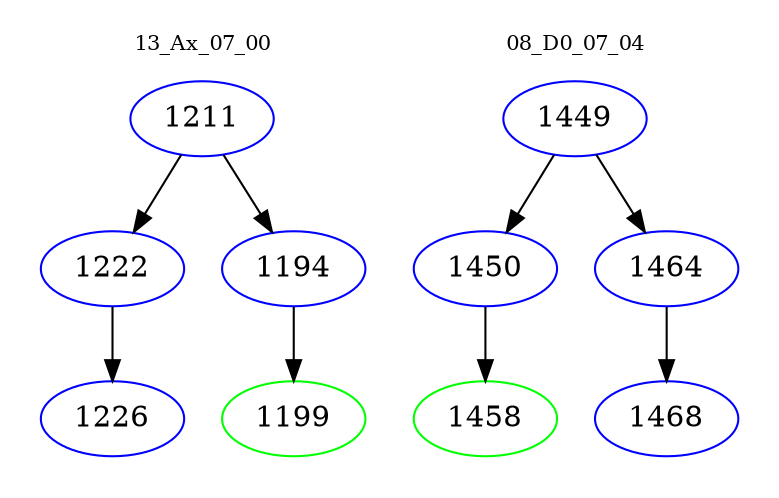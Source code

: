 digraph{
subgraph cluster_0 {
color = white
label = "13_Ax_07_00";
fontsize=10;
T0_1211 [label="1211", color="blue"]
T0_1211 -> T0_1222 [color="black"]
T0_1222 [label="1222", color="blue"]
T0_1222 -> T0_1226 [color="black"]
T0_1226 [label="1226", color="blue"]
T0_1211 -> T0_1194 [color="black"]
T0_1194 [label="1194", color="blue"]
T0_1194 -> T0_1199 [color="black"]
T0_1199 [label="1199", color="green"]
}
subgraph cluster_1 {
color = white
label = "08_D0_07_04";
fontsize=10;
T1_1449 [label="1449", color="blue"]
T1_1449 -> T1_1450 [color="black"]
T1_1450 [label="1450", color="blue"]
T1_1450 -> T1_1458 [color="black"]
T1_1458 [label="1458", color="green"]
T1_1449 -> T1_1464 [color="black"]
T1_1464 [label="1464", color="blue"]
T1_1464 -> T1_1468 [color="black"]
T1_1468 [label="1468", color="blue"]
}
}
